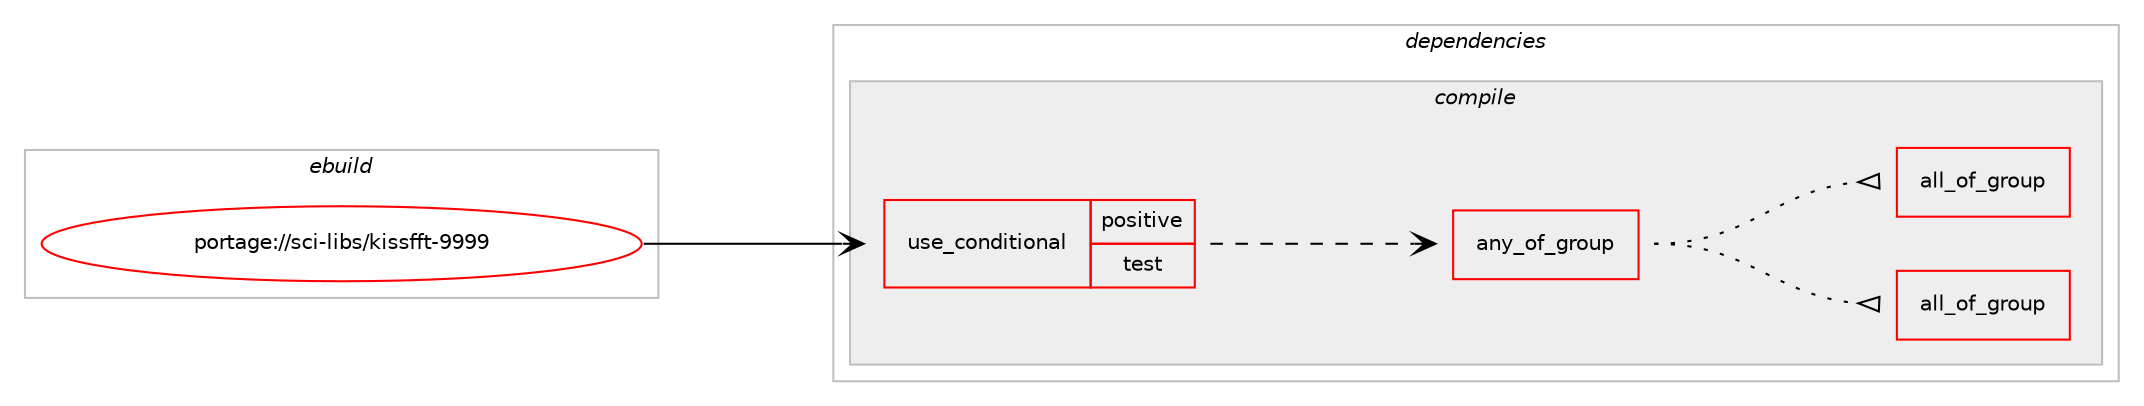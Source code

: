 digraph prolog {

# *************
# Graph options
# *************

newrank=true;
concentrate=true;
compound=true;
graph [rankdir=LR,fontname=Helvetica,fontsize=10,ranksep=1.5];#, ranksep=2.5, nodesep=0.2];
edge  [arrowhead=vee];
node  [fontname=Helvetica,fontsize=10];

# **********
# The ebuild
# **********

subgraph cluster_leftcol {
color=gray;
rank=same;
label=<<i>ebuild</i>>;
id [label="portage://sci-libs/kissfft-9999", color=red, width=4, href="../sci-libs/kissfft-9999.svg"];
}

# ****************
# The dependencies
# ****************

subgraph cluster_midcol {
color=gray;
label=<<i>dependencies</i>>;
subgraph cluster_compile {
fillcolor="#eeeeee";
style=filled;
label=<<i>compile</i>>;
subgraph cond10482 {
dependency15384 [label=<<TABLE BORDER="0" CELLBORDER="1" CELLSPACING="0" CELLPADDING="4"><TR><TD ROWSPAN="3" CELLPADDING="10">use_conditional</TD></TR><TR><TD>positive</TD></TR><TR><TD>test</TD></TR></TABLE>>, shape=none, color=red];
# *** BEGIN UNKNOWN DEPENDENCY TYPE (TODO) ***
# dependency15384 -> package_dependency(portage://sci-libs/kissfft-9999,install,no,sci-libs,fftw,none,[,,],[slot(3.0)],[])
# *** END UNKNOWN DEPENDENCY TYPE (TODO) ***

subgraph any147 {
dependency15385 [label=<<TABLE BORDER="0" CELLBORDER="1" CELLSPACING="0" CELLPADDING="4"><TR><TD CELLPADDING="10">any_of_group</TD></TR></TABLE>>, shape=none, color=red];subgraph all4 {
dependency15386 [label=<<TABLE BORDER="0" CELLBORDER="1" CELLSPACING="0" CELLPADDING="4"><TR><TD CELLPADDING="10">all_of_group</TD></TR></TABLE>>, shape=none, color=red];# *** BEGIN UNKNOWN DEPENDENCY TYPE (TODO) ***
# dependency15386 -> package_dependency(portage://sci-libs/kissfft-9999,install,no,dev-lang,python,none,[,,],[slot(3.11)],[])
# *** END UNKNOWN DEPENDENCY TYPE (TODO) ***

# *** BEGIN UNKNOWN DEPENDENCY TYPE (TODO) ***
# dependency15386 -> package_dependency(portage://sci-libs/kissfft-9999,install,no,dev-python,numpy,none,[,,],[],[use(enable(python_targets_python3_11),negative)])
# *** END UNKNOWN DEPENDENCY TYPE (TODO) ***

}
dependency15385:e -> dependency15386:w [weight=20,style="dotted",arrowhead="oinv"];
subgraph all5 {
dependency15387 [label=<<TABLE BORDER="0" CELLBORDER="1" CELLSPACING="0" CELLPADDING="4"><TR><TD CELLPADDING="10">all_of_group</TD></TR></TABLE>>, shape=none, color=red];# *** BEGIN UNKNOWN DEPENDENCY TYPE (TODO) ***
# dependency15387 -> package_dependency(portage://sci-libs/kissfft-9999,install,no,dev-lang,python,none,[,,],[slot(3.10)],[])
# *** END UNKNOWN DEPENDENCY TYPE (TODO) ***

# *** BEGIN UNKNOWN DEPENDENCY TYPE (TODO) ***
# dependency15387 -> package_dependency(portage://sci-libs/kissfft-9999,install,no,dev-python,numpy,none,[,,],[],[use(enable(python_targets_python3_10),negative)])
# *** END UNKNOWN DEPENDENCY TYPE (TODO) ***

}
dependency15385:e -> dependency15387:w [weight=20,style="dotted",arrowhead="oinv"];
}
dependency15384:e -> dependency15385:w [weight=20,style="dashed",arrowhead="vee"];
}
id:e -> dependency15384:w [weight=20,style="solid",arrowhead="vee"];
}
subgraph cluster_compileandrun {
fillcolor="#eeeeee";
style=filled;
label=<<i>compile and run</i>>;
}
subgraph cluster_run {
fillcolor="#eeeeee";
style=filled;
label=<<i>run</i>>;
}
}

# **************
# The candidates
# **************

subgraph cluster_choices {
rank=same;
color=gray;
label=<<i>candidates</i>>;

}

}
